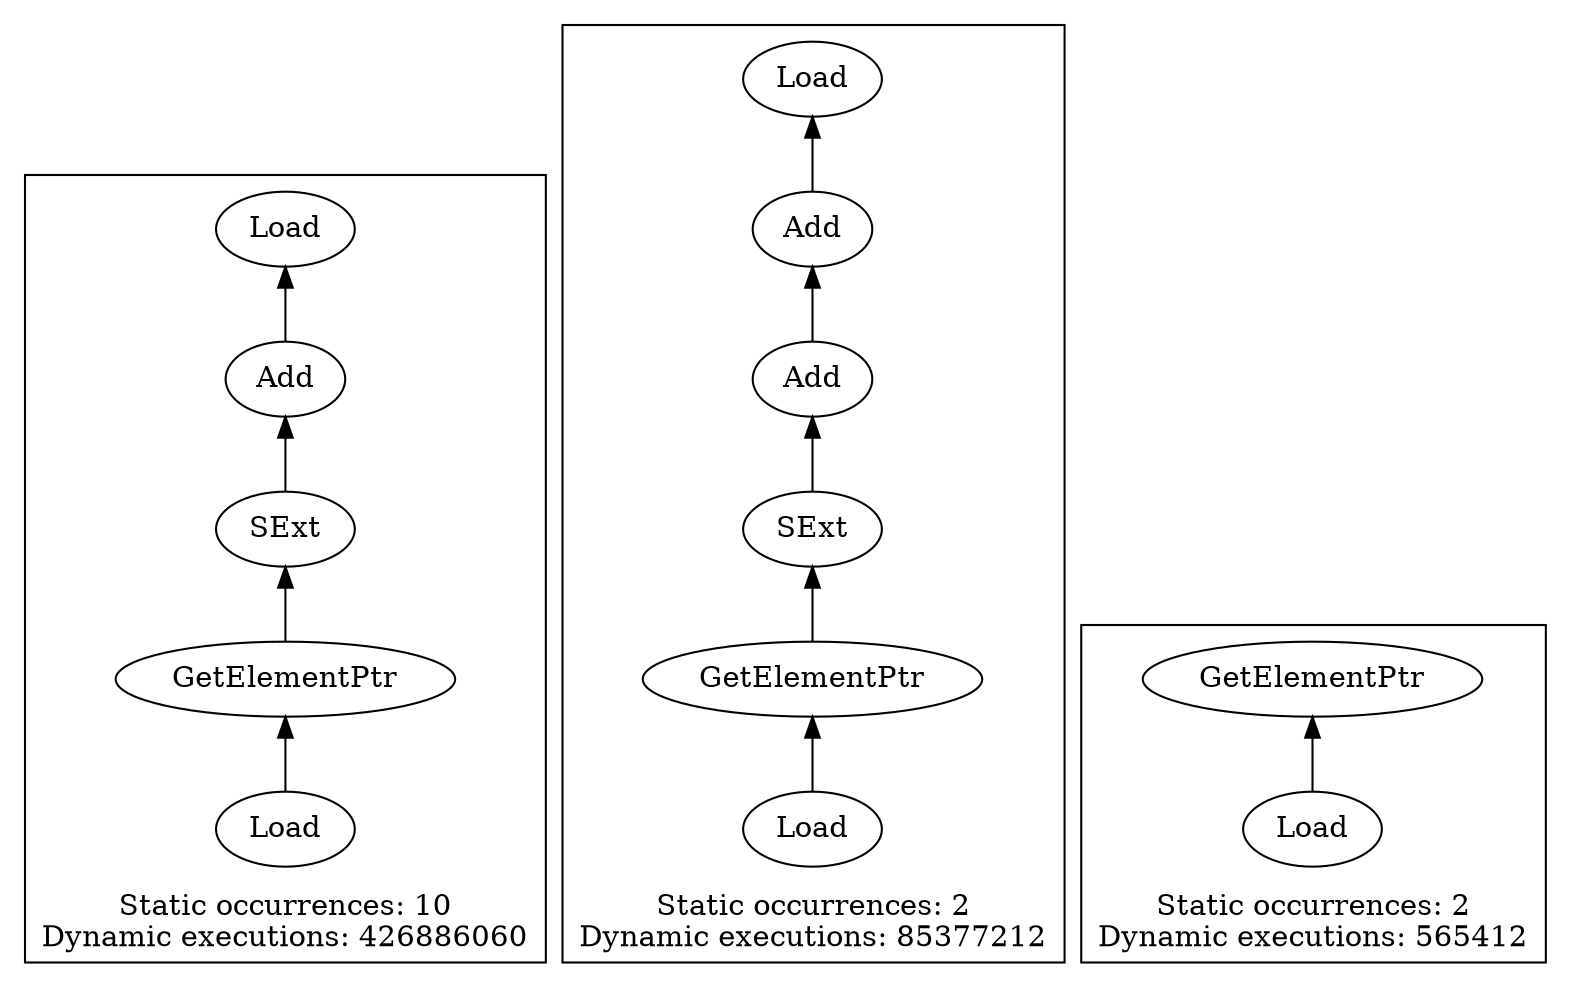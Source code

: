 strict digraph {
rankdir=BT
subgraph {
"0_34" [label="Add"]
"0_25" [label="Load"]
"0_34" -> "0_25"
"0_36" [label="GetElementPtr"]
"0_35" [label="SExt"]
"0_36" -> "0_35"
"0_37" [label="Load"]
"0_37" -> "0_36"
"0_35" -> "0_34"
cluster=true
label="Static occurrences: 10\nDynamic executions: 426886060"
}
subgraph {
"1_39" [label="Add"]
"1_34" [label="Add"]
"1_39" -> "1_34"
"1_25" [label="Load"]
"1_34" -> "1_25"
"1_41" [label="GetElementPtr"]
"1_40" [label="SExt"]
"1_41" -> "1_40"
"1_42" [label="Load"]
"1_42" -> "1_41"
"1_40" -> "1_39"
cluster=true
label="Static occurrences: 2\nDynamic executions: 85377212"
}
subgraph {
"2_25" [label="Load"]
"2_10" [label="GetElementPtr"]
"2_25" -> "2_10"
cluster=true
label="Static occurrences: 2\nDynamic executions: 565412"
}
}
